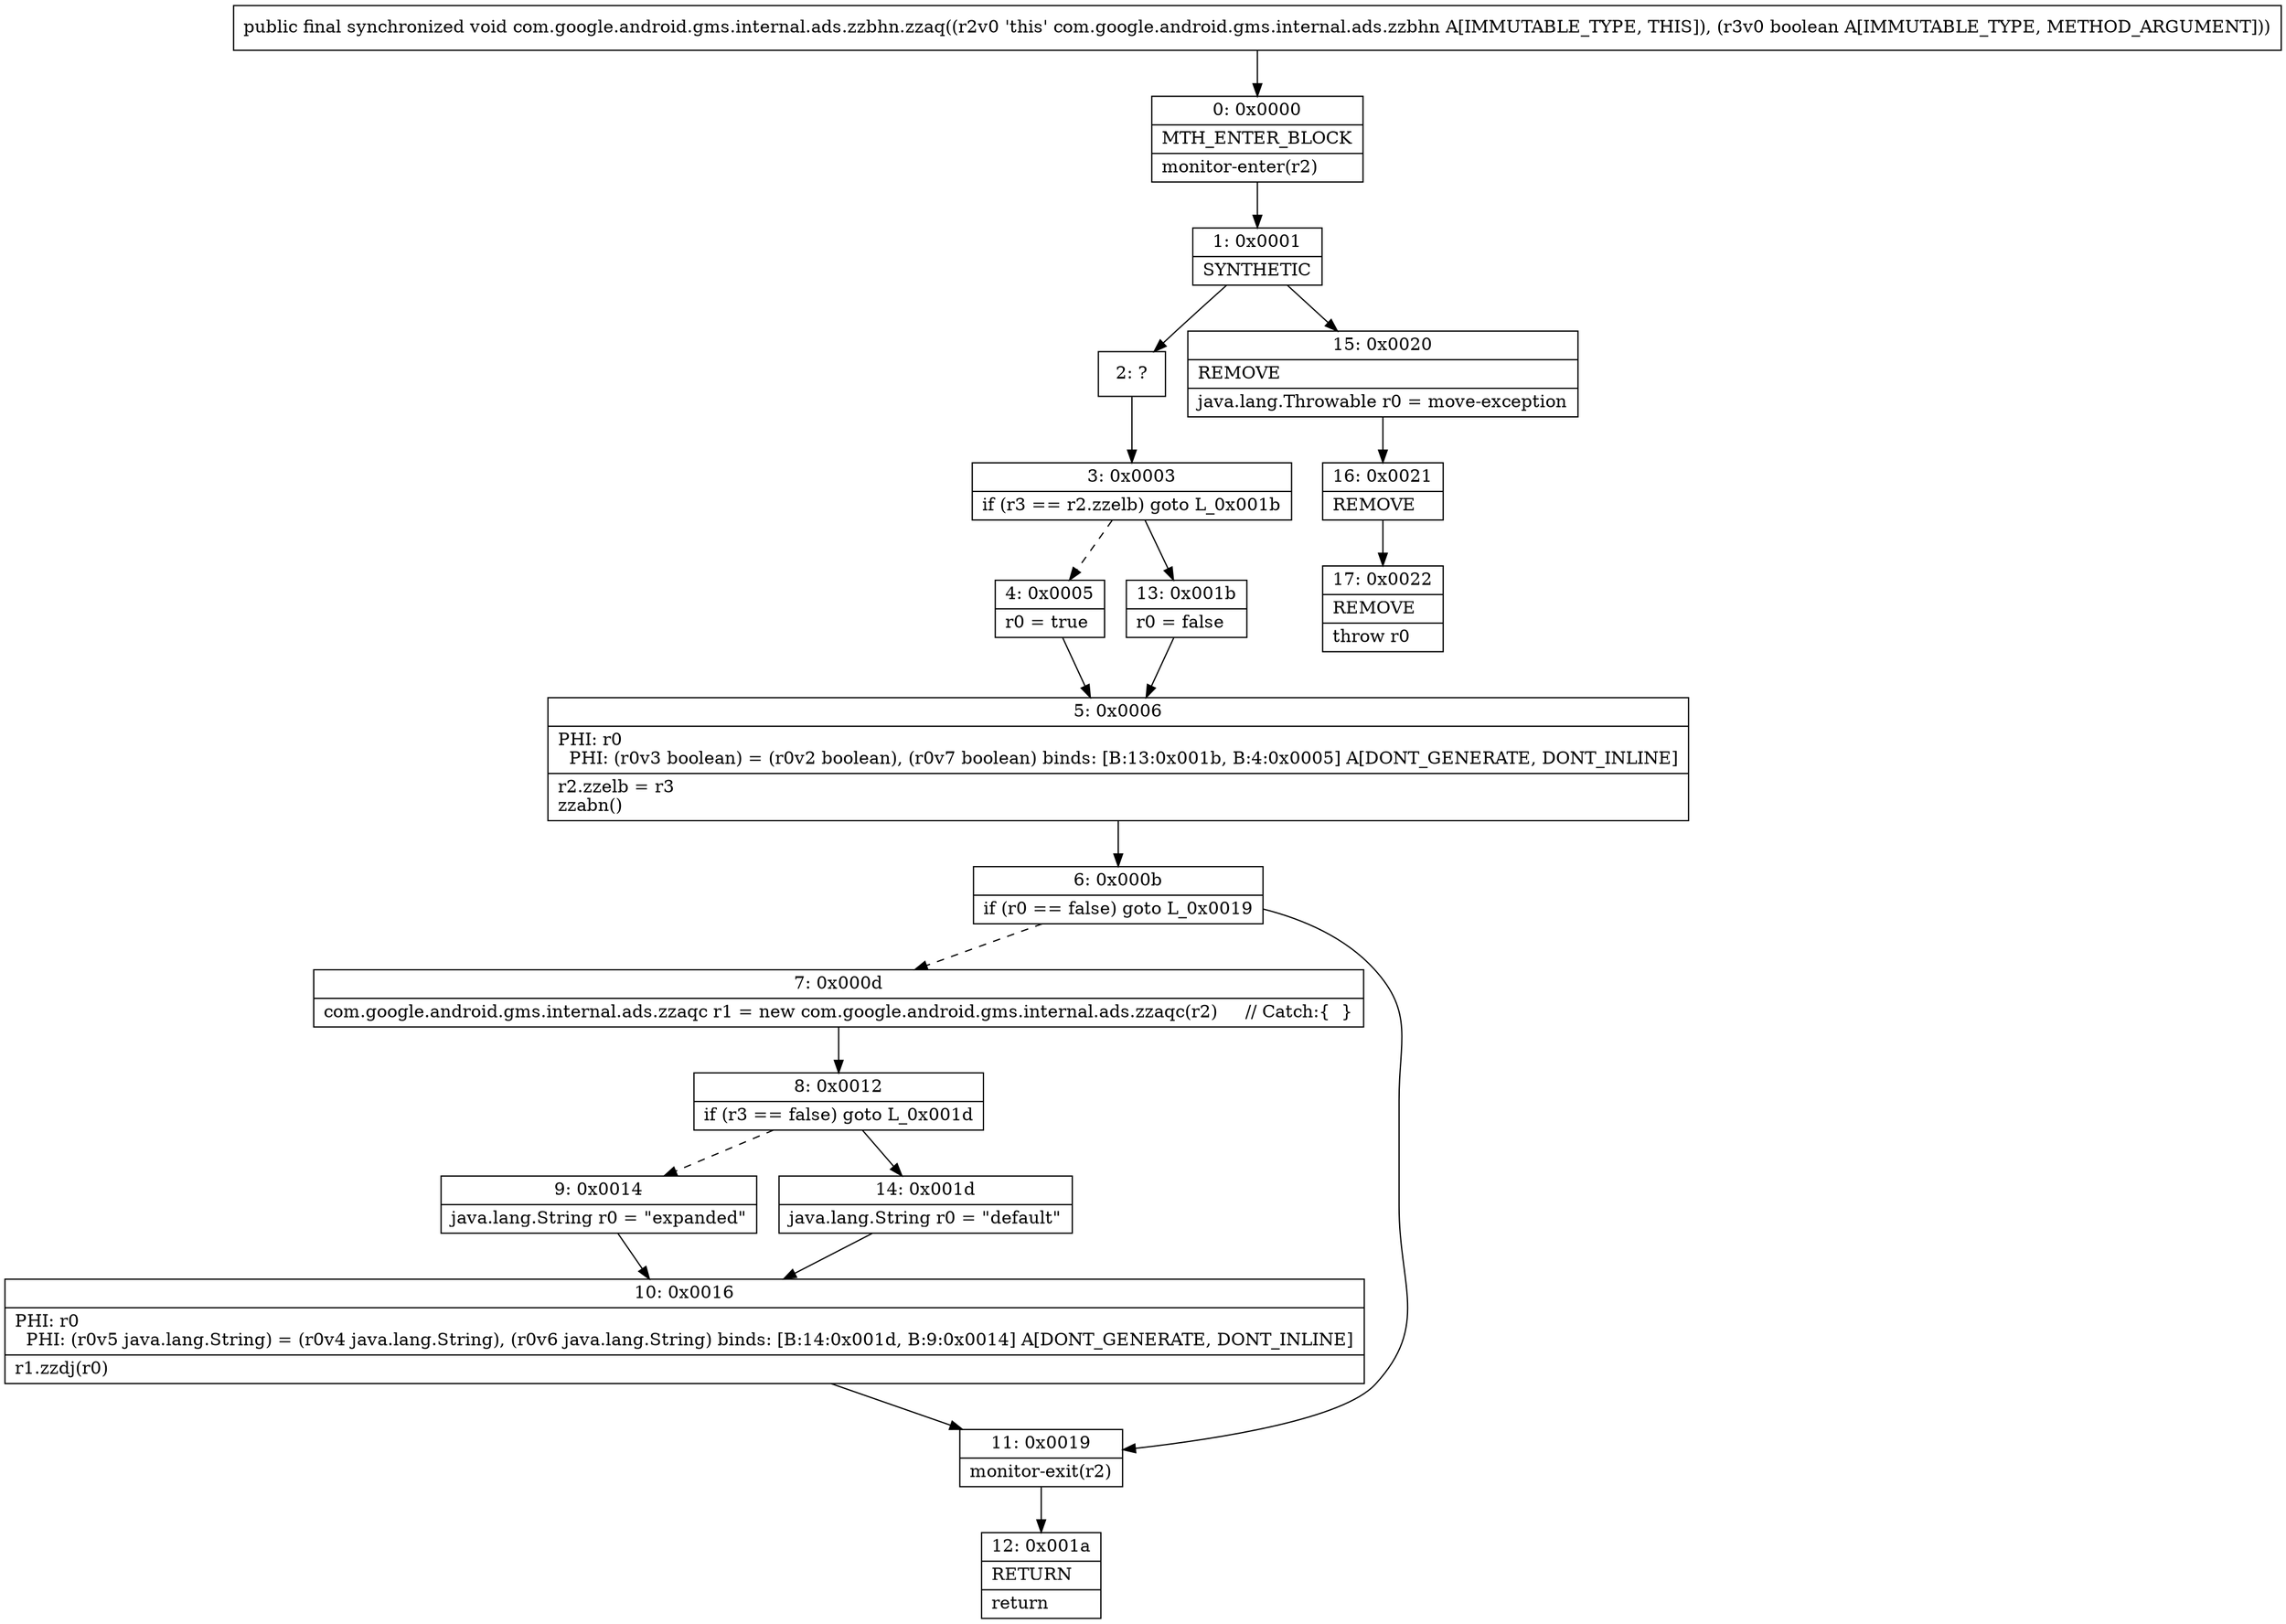 digraph "CFG forcom.google.android.gms.internal.ads.zzbhn.zzaq(Z)V" {
Node_0 [shape=record,label="{0\:\ 0x0000|MTH_ENTER_BLOCK\l|monitor\-enter(r2)\l}"];
Node_1 [shape=record,label="{1\:\ 0x0001|SYNTHETIC\l}"];
Node_2 [shape=record,label="{2\:\ ?}"];
Node_3 [shape=record,label="{3\:\ 0x0003|if (r3 == r2.zzelb) goto L_0x001b\l}"];
Node_4 [shape=record,label="{4\:\ 0x0005|r0 = true\l}"];
Node_5 [shape=record,label="{5\:\ 0x0006|PHI: r0 \l  PHI: (r0v3 boolean) = (r0v2 boolean), (r0v7 boolean) binds: [B:13:0x001b, B:4:0x0005] A[DONT_GENERATE, DONT_INLINE]\l|r2.zzelb = r3\lzzabn()\l}"];
Node_6 [shape=record,label="{6\:\ 0x000b|if (r0 == false) goto L_0x0019\l}"];
Node_7 [shape=record,label="{7\:\ 0x000d|com.google.android.gms.internal.ads.zzaqc r1 = new com.google.android.gms.internal.ads.zzaqc(r2)     \/\/ Catch:\{  \}\l}"];
Node_8 [shape=record,label="{8\:\ 0x0012|if (r3 == false) goto L_0x001d\l}"];
Node_9 [shape=record,label="{9\:\ 0x0014|java.lang.String r0 = \"expanded\"\l}"];
Node_10 [shape=record,label="{10\:\ 0x0016|PHI: r0 \l  PHI: (r0v5 java.lang.String) = (r0v4 java.lang.String), (r0v6 java.lang.String) binds: [B:14:0x001d, B:9:0x0014] A[DONT_GENERATE, DONT_INLINE]\l|r1.zzdj(r0)\l}"];
Node_11 [shape=record,label="{11\:\ 0x0019|monitor\-exit(r2)\l}"];
Node_12 [shape=record,label="{12\:\ 0x001a|RETURN\l|return\l}"];
Node_13 [shape=record,label="{13\:\ 0x001b|r0 = false\l}"];
Node_14 [shape=record,label="{14\:\ 0x001d|java.lang.String r0 = \"default\"\l}"];
Node_15 [shape=record,label="{15\:\ 0x0020|REMOVE\l|java.lang.Throwable r0 = move\-exception\l}"];
Node_16 [shape=record,label="{16\:\ 0x0021|REMOVE\l}"];
Node_17 [shape=record,label="{17\:\ 0x0022|REMOVE\l|throw r0\l}"];
MethodNode[shape=record,label="{public final synchronized void com.google.android.gms.internal.ads.zzbhn.zzaq((r2v0 'this' com.google.android.gms.internal.ads.zzbhn A[IMMUTABLE_TYPE, THIS]), (r3v0 boolean A[IMMUTABLE_TYPE, METHOD_ARGUMENT])) }"];
MethodNode -> Node_0;
Node_0 -> Node_1;
Node_1 -> Node_2;
Node_1 -> Node_15;
Node_2 -> Node_3;
Node_3 -> Node_4[style=dashed];
Node_3 -> Node_13;
Node_4 -> Node_5;
Node_5 -> Node_6;
Node_6 -> Node_7[style=dashed];
Node_6 -> Node_11;
Node_7 -> Node_8;
Node_8 -> Node_9[style=dashed];
Node_8 -> Node_14;
Node_9 -> Node_10;
Node_10 -> Node_11;
Node_11 -> Node_12;
Node_13 -> Node_5;
Node_14 -> Node_10;
Node_15 -> Node_16;
Node_16 -> Node_17;
}


